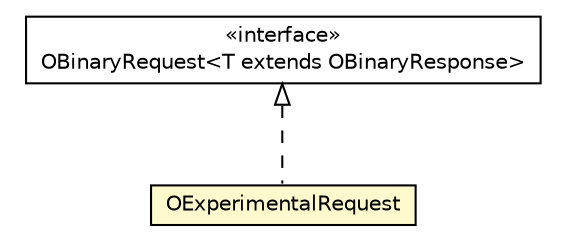 #!/usr/local/bin/dot
#
# Class diagram 
# Generated by UMLGraph version R5_6-24-gf6e263 (http://www.umlgraph.org/)
#

digraph G {
	edge [fontname="Helvetica",fontsize=10,labelfontname="Helvetica",labelfontsize=10];
	node [fontname="Helvetica",fontsize=10,shape=plaintext];
	nodesep=0.25;
	ranksep=0.5;
	// com.orientechnologies.orient.client.remote.OBinaryRequest<T extends com.orientechnologies.orient.client.remote.OBinaryResponse>
	c3289779 [label=<<table title="com.orientechnologies.orient.client.remote.OBinaryRequest" border="0" cellborder="1" cellspacing="0" cellpadding="2" port="p" href="../OBinaryRequest.html">
		<tr><td><table border="0" cellspacing="0" cellpadding="1">
<tr><td align="center" balign="center"> &#171;interface&#187; </td></tr>
<tr><td align="center" balign="center"> OBinaryRequest&lt;T extends OBinaryResponse&gt; </td></tr>
		</table></td></tr>
		</table>>, URL="../OBinaryRequest.html", fontname="Helvetica", fontcolor="black", fontsize=10.0];
	// com.orientechnologies.orient.client.remote.message.OExperimentalRequest
	c3289821 [label=<<table title="com.orientechnologies.orient.client.remote.message.OExperimentalRequest" border="0" cellborder="1" cellspacing="0" cellpadding="2" port="p" bgcolor="lemonChiffon" href="./OExperimentalRequest.html">
		<tr><td><table border="0" cellspacing="0" cellpadding="1">
<tr><td align="center" balign="center"> OExperimentalRequest </td></tr>
		</table></td></tr>
		</table>>, URL="./OExperimentalRequest.html", fontname="Helvetica", fontcolor="black", fontsize=10.0];
	//com.orientechnologies.orient.client.remote.message.OExperimentalRequest implements com.orientechnologies.orient.client.remote.OBinaryRequest<T extends com.orientechnologies.orient.client.remote.OBinaryResponse>
	c3289779:p -> c3289821:p [dir=back,arrowtail=empty,style=dashed];
}

